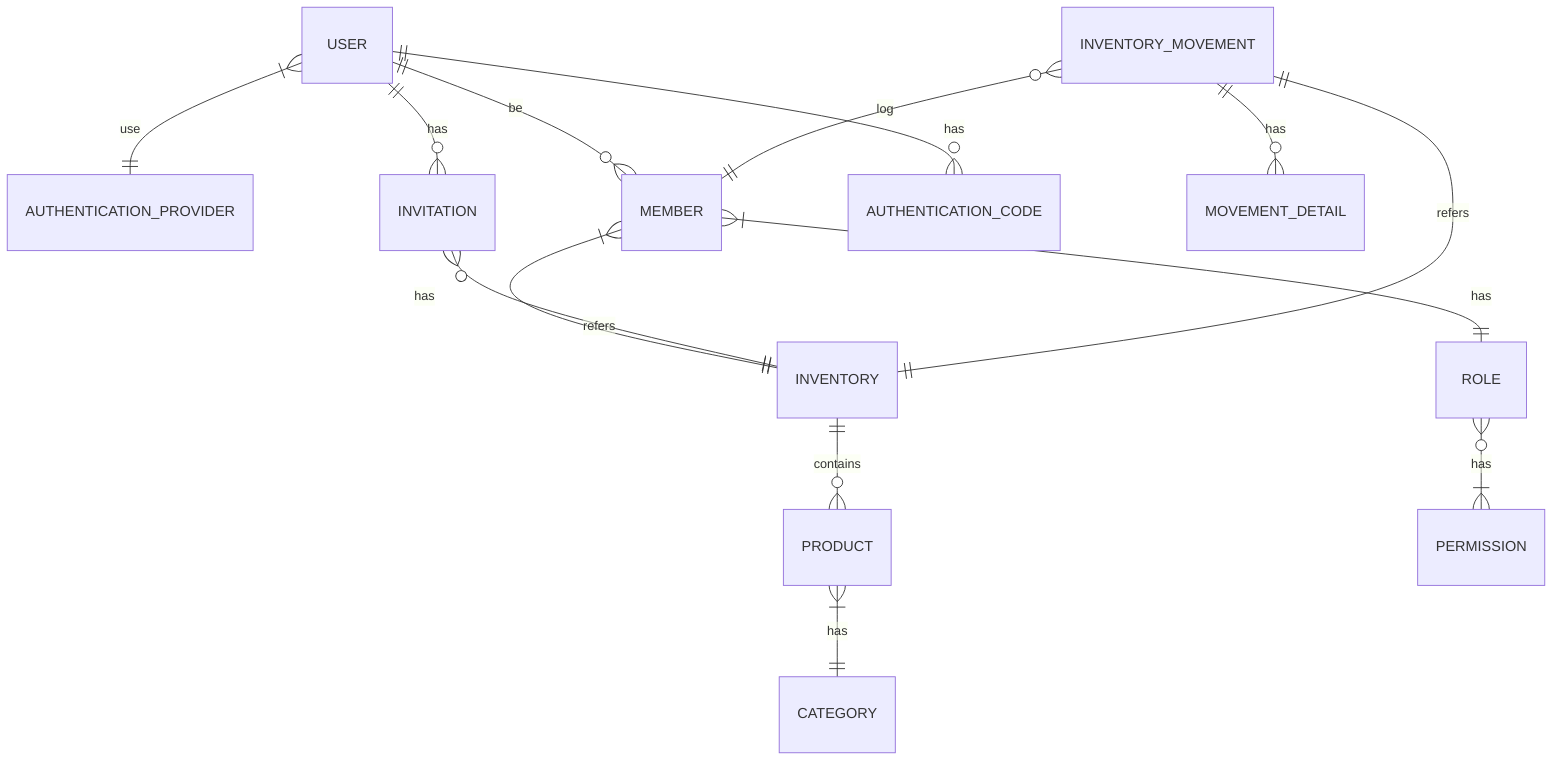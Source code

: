 erDiagram
    direction TB

    USER }|--|| AUTHENTICATION_PROVIDER : use
    USER ||--o{ MEMBER: be
    USER ||--o{ INVITATION: has
    USER ||--o{ AUTHENTICATION_CODE: has
    USER

    AUTHENTICATION_PROVIDER
    AUTHENTICATION_CODE
    %% WHITE_LIST
    
    MEMBER }|--|| INVENTORY : has
    MEMBER }|--|| ROLE : has
    MEMBER
    
    INVITATION }o--|| INVENTORY: refers
    INVITATION

    INVENTORY ||--o{ PRODUCT : contains
    INVENTORY
    
    ROLE }o--|{ PERMISSION: has
    ROLE

    PERMISSION

    PRODUCT }|--|| CATEGORY: has
    PRODUCT
    CATEGORY

    INVENTORY_MOVEMENT }o--|| MEMBER: log
    INVENTORY_MOVEMENT ||--o{ MOVEMENT_DETAIL: has
    INVENTORY_MOVEMENT ||--|| INVENTORY: refers
    INVENTORY_MOVEMENT

    MOVEMENT_DETAIL